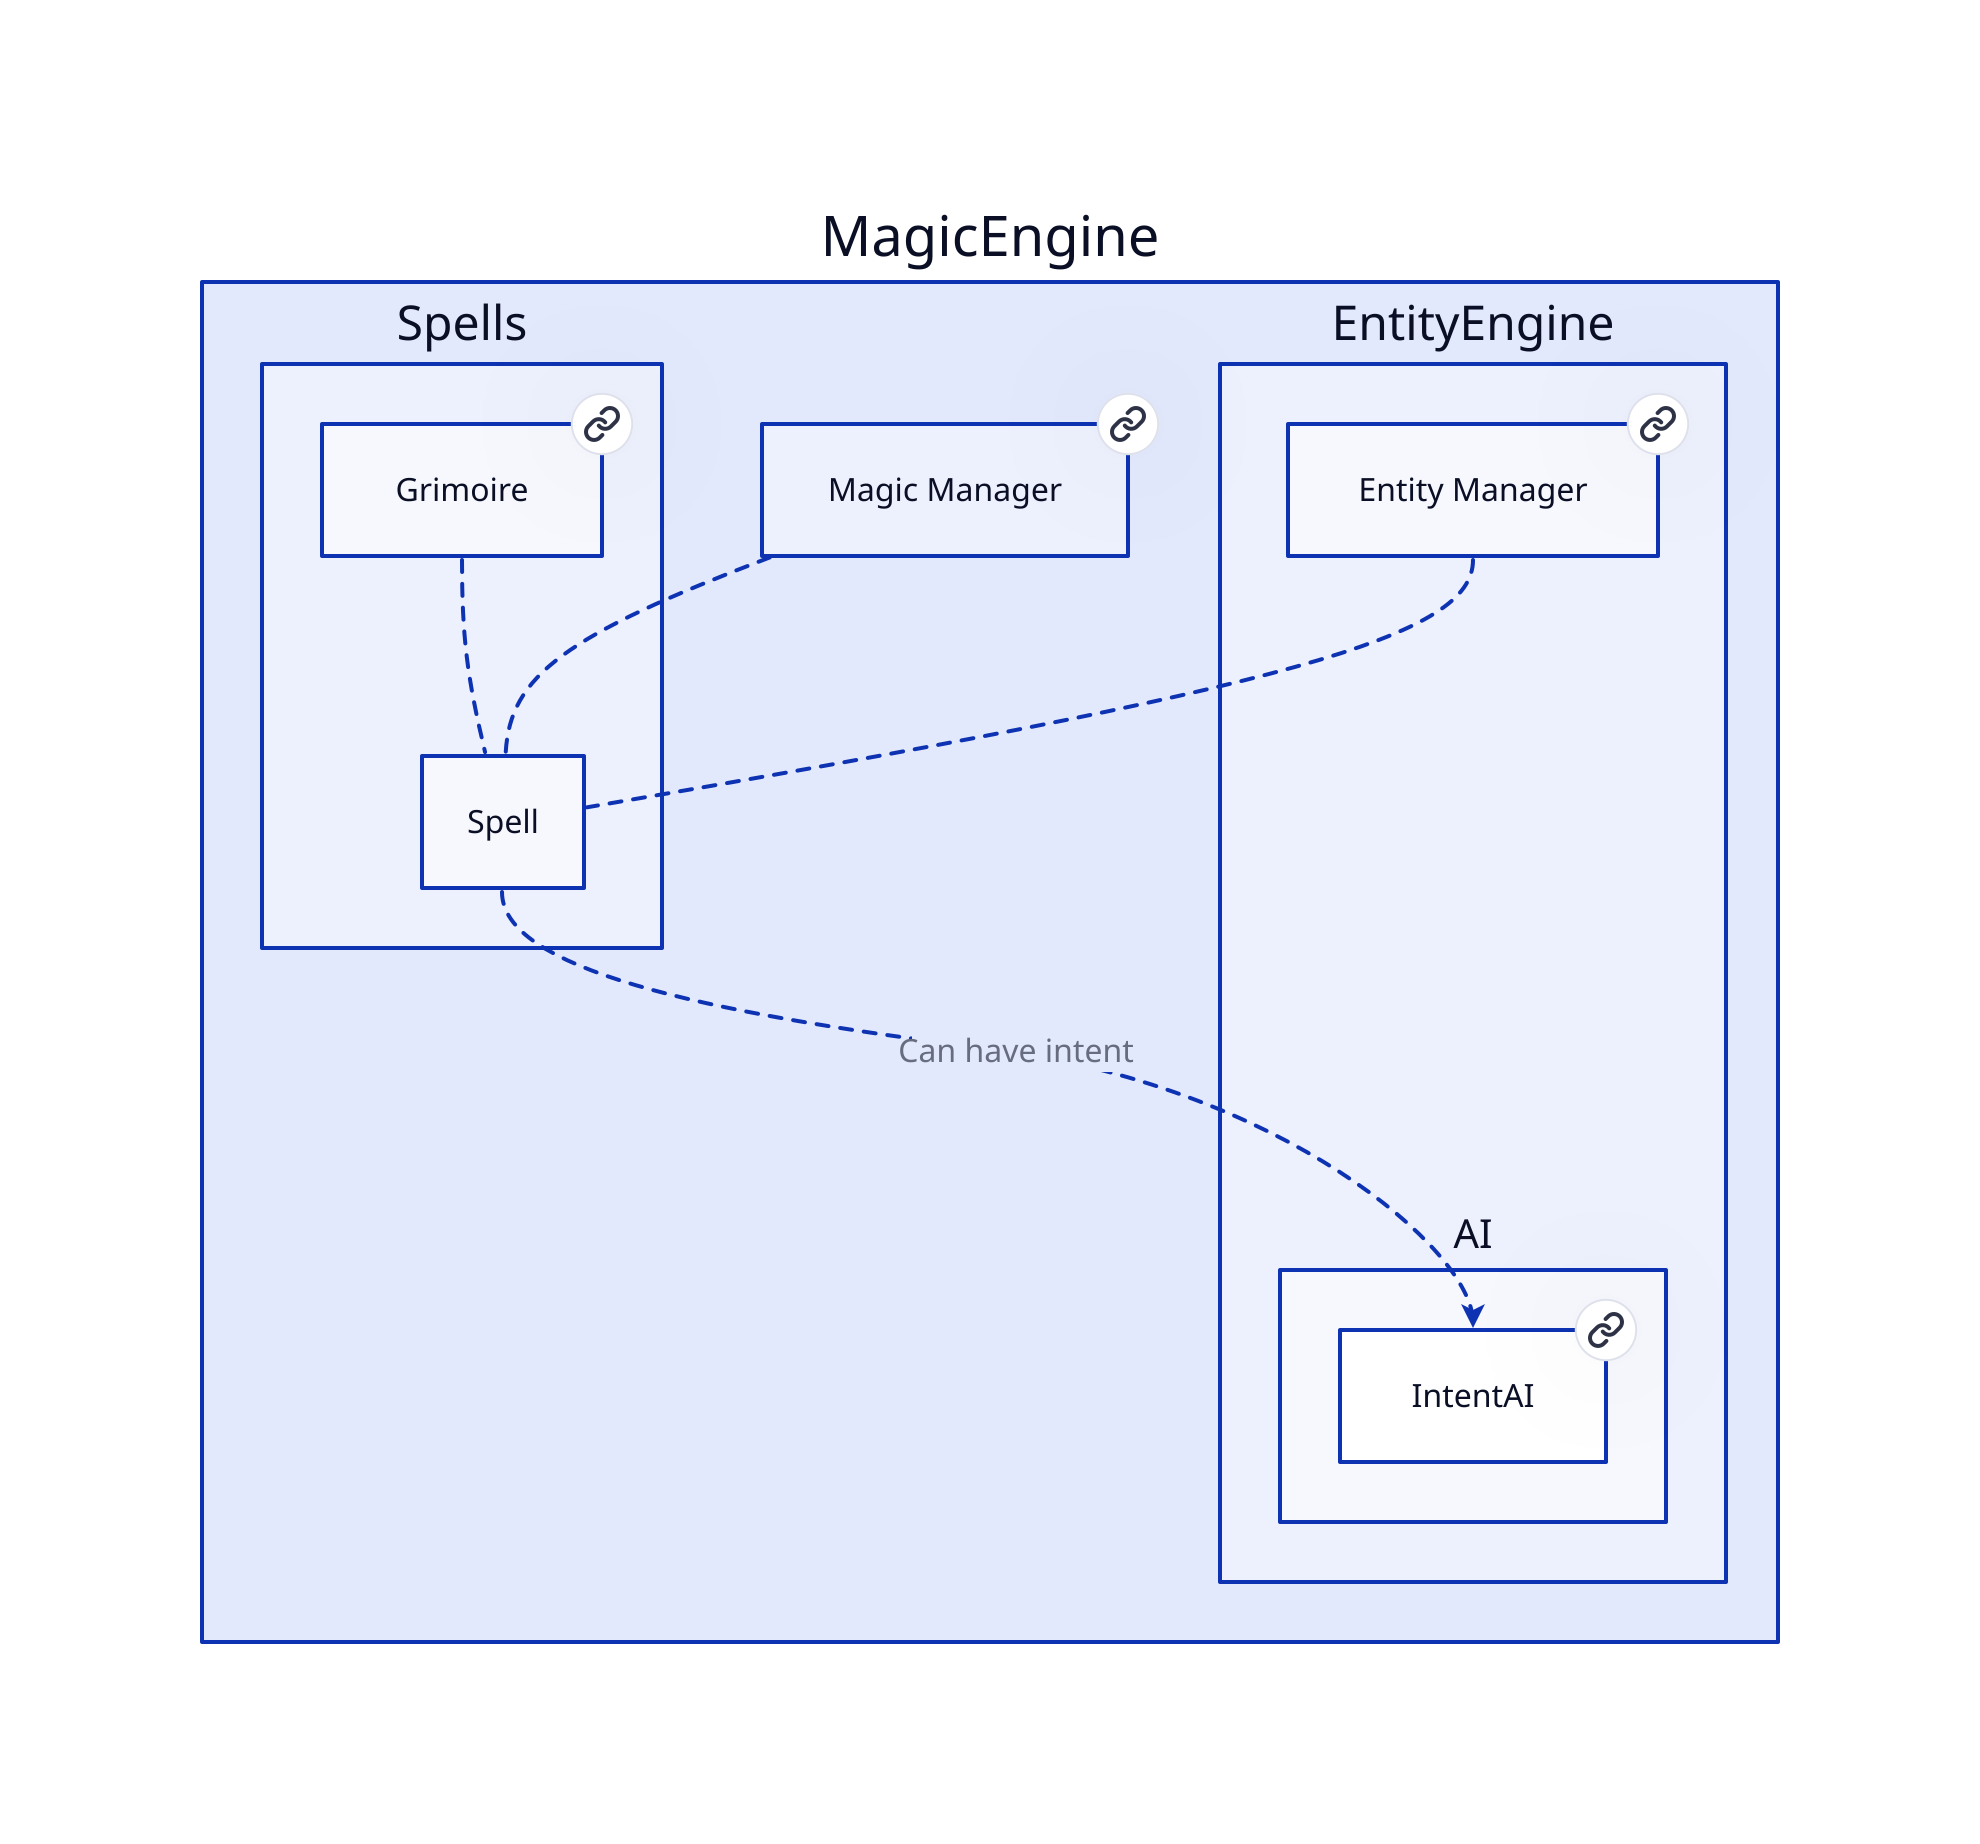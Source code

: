 # Nodes :
MagicEngine: {
    Spells: {
        Grimoire: Grimoire {
           link: Grimoire
        }
    }
    EntityEngine: {
        EntityManager: Entity Manager {
           link: EntityManager
        }
        AI: {
            IntentAI: IntentAI {
               link: IntentAI
            }
        }
    }
    MagicManager: Magic Manager {
       link: MagicManager
    }
}

# Links :
MagicEngine.Spells.Grimoire -- MagicEngine.Spells.Spell: {style.stroke-dash: 3}
MagicEngine.MagicManager -- MagicEngine.Spells.Spell: {style.stroke-dash: 3}
MagicEngine.EntityEngine.EntityManager -- MagicEngine.Spells.Spell: {style.stroke-dash: 3}
MagicEngine.Spells.Spell -> MagicEngine.EntityEngine.AI.IntentAI: Can have intent {style.stroke-dash: 3
source-arrowhead: {}
target-arrowhead: {shape: arrow}
}
